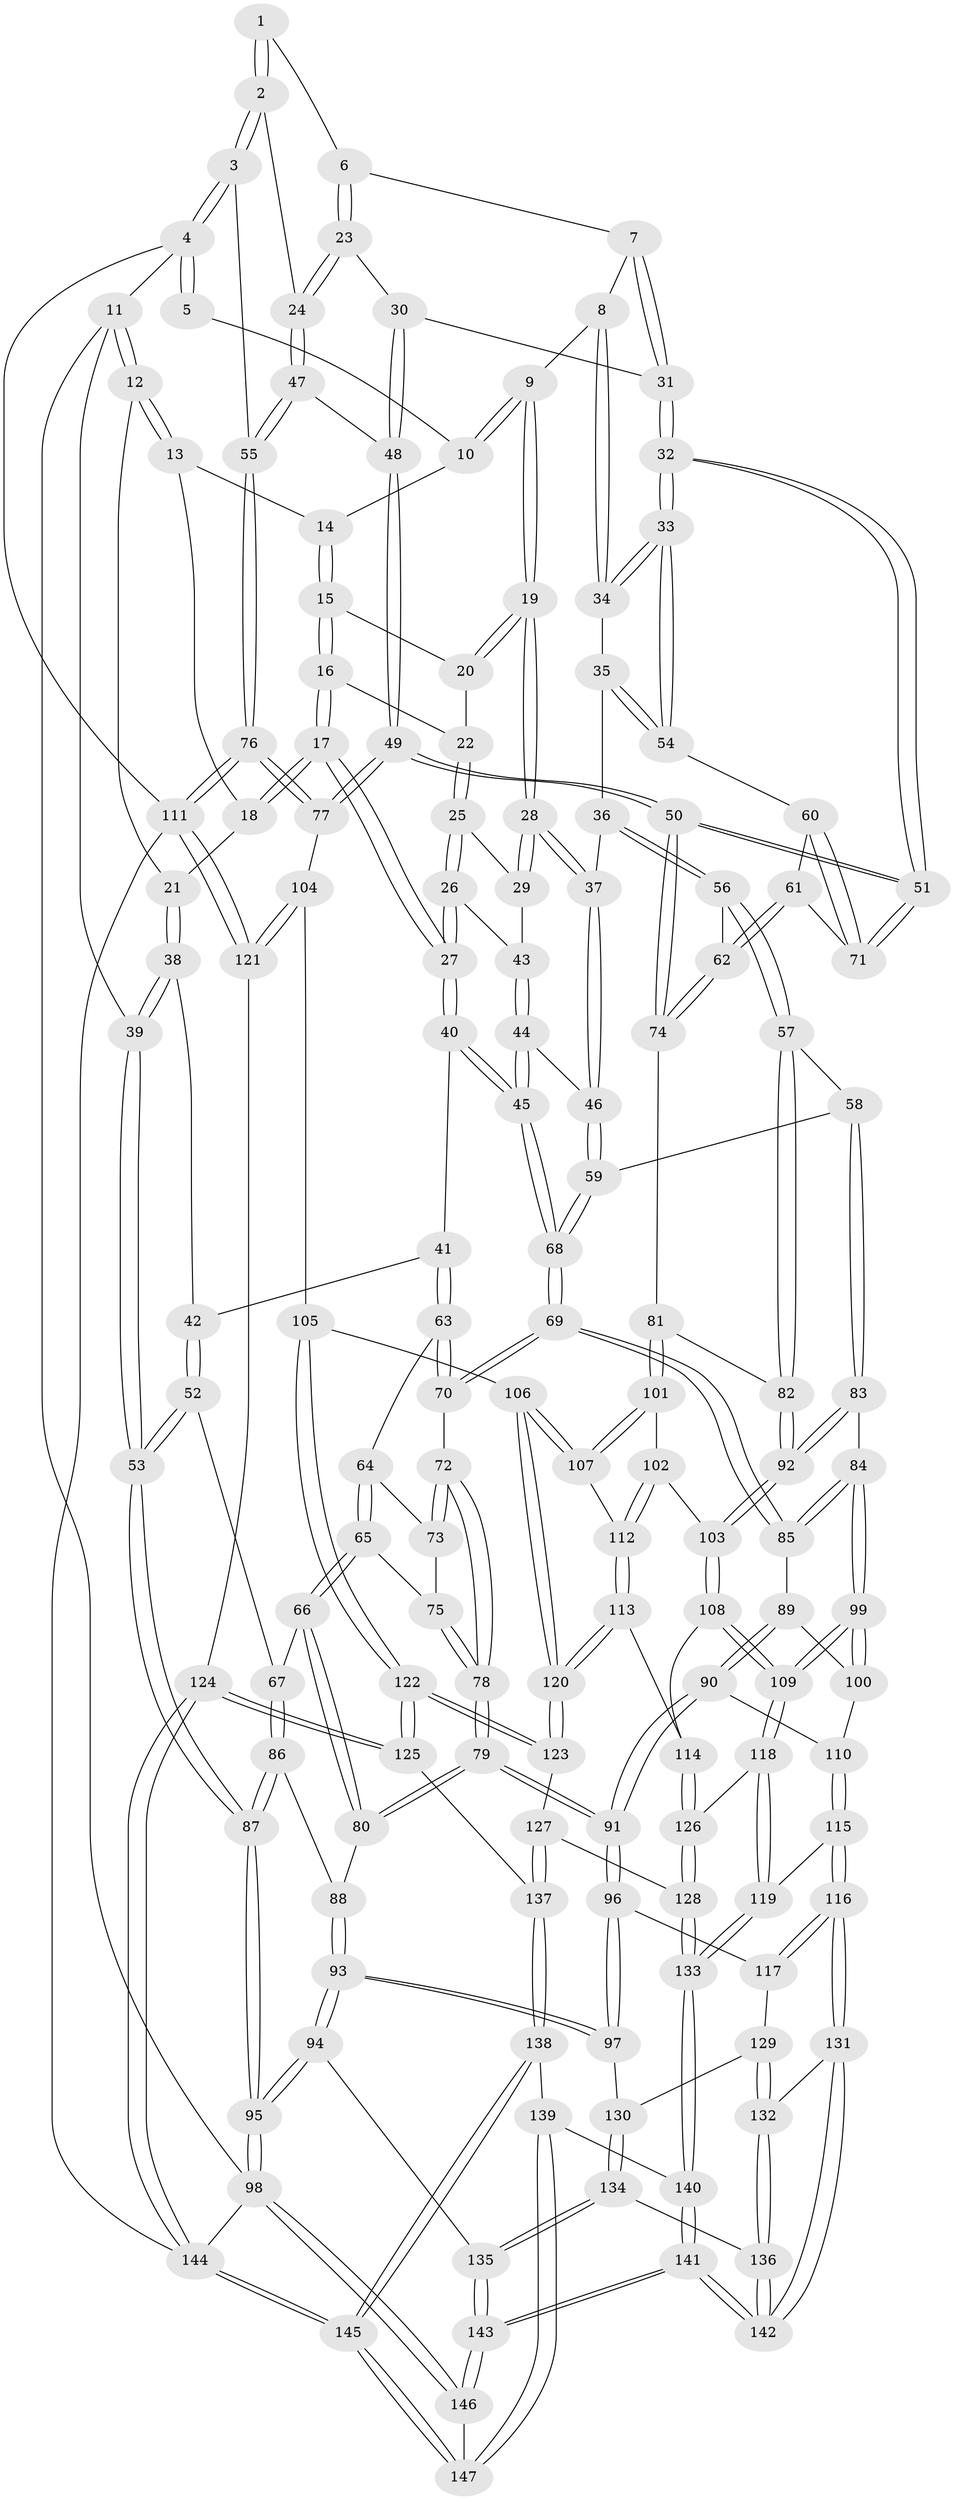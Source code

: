 // coarse degree distribution, {4: 0.2840909090909091, 5: 0.4659090909090909, 6: 0.19318181818181818, 3: 0.045454545454545456, 7: 0.011363636363636364}
// Generated by graph-tools (version 1.1) at 2025/21/03/04/25 18:21:28]
// undirected, 147 vertices, 364 edges
graph export_dot {
graph [start="1"]
  node [color=gray90,style=filled];
  1 [pos="+0.8253327411533911+0.028447444878954866"];
  2 [pos="+1+0.09019485525810432"];
  3 [pos="+1+0"];
  4 [pos="+1+0"];
  5 [pos="+0.6988642147652933+0"];
  6 [pos="+0.8258237192996649+0.10351566083991227"];
  7 [pos="+0.7763314049814402+0.13227191393468632"];
  8 [pos="+0.7262620139943012+0.1230350235547706"];
  9 [pos="+0.6501292543027298+0.07854908685030021"];
  10 [pos="+0.6477909947226624+0"];
  11 [pos="+0+0"];
  12 [pos="+0+0"];
  13 [pos="+0.3107730156503919+0"];
  14 [pos="+0.38256524913160694+0"];
  15 [pos="+0.4250639363053464+0.04209682252485096"];
  16 [pos="+0.3931238695630692+0.130277604209518"];
  17 [pos="+0.3107615863859539+0.1947513003702065"];
  18 [pos="+0.2691959496328182+0.015284269265628538"];
  19 [pos="+0.5938657481692616+0.1503471499306622"];
  20 [pos="+0.4943505783731045+0.10220867067792964"];
  21 [pos="+0.1606943999534464+0.138699762025209"];
  22 [pos="+0.44700104856597506+0.16476625596413239"];
  23 [pos="+0.9735383833417932+0.14043914363825144"];
  24 [pos="+1+0.11985403740547561"];
  25 [pos="+0.44902492487694784+0.16744234230326183"];
  26 [pos="+0.40067512477553896+0.2204578468727427"];
  27 [pos="+0.3014633363347287+0.21821686264513132"];
  28 [pos="+0.5850933555877726+0.18419148516268005"];
  29 [pos="+0.46400506493634663+0.18065629627148633"];
  30 [pos="+0.8724357041585201+0.22231087110460726"];
  31 [pos="+0.8194070082885386+0.2268054902890432"];
  32 [pos="+0.7662694323694017+0.2886477660983195"];
  33 [pos="+0.7586219725913894+0.2856291009605038"];
  34 [pos="+0.7273468548426637+0.21007298604030009"];
  35 [pos="+0.5973635715373993+0.22916150636635324"];
  36 [pos="+0.5893725551604697+0.2238939788639877"];
  37 [pos="+0.5873000587503365+0.2218954806262252"];
  38 [pos="+0.1610086327893477+0.14978367655134894"];
  39 [pos="+0+0.1768814899500416"];
  40 [pos="+0.30092435296896825+0.21893105866571078"];
  41 [pos="+0.27385942568710203+0.22888173435178444"];
  42 [pos="+0.19066650273359664+0.2075978862381623"];
  43 [pos="+0.44327119147824595+0.22948979793544655"];
  44 [pos="+0.468770145766035+0.2675428484074128"];
  45 [pos="+0.3798280083652519+0.3100235558339619"];
  46 [pos="+0.5171380506254073+0.2804238060274671"];
  47 [pos="+0.9193551725743028+0.3423094296474808"];
  48 [pos="+0.910728571785665+0.34651270682584423"];
  49 [pos="+0.8355208190407135+0.44410510055870767"];
  50 [pos="+0.8296662701614177+0.43901979320896556"];
  51 [pos="+0.813954536355165+0.4126819870915016"];
  52 [pos="+0.052261157306136806+0.31750077232646207"];
  53 [pos="+0+0.20499941335696426"];
  54 [pos="+0.664340572384328+0.28427524933473314"];
  55 [pos="+1+0.3466801377116387"];
  56 [pos="+0.5950073652782997+0.39391069016522584"];
  57 [pos="+0.5670543395796834+0.4104899484273511"];
  58 [pos="+0.5364630670383413+0.39567406623782914"];
  59 [pos="+0.5036026132262951+0.3704042454086597"];
  60 [pos="+0.6625443180569885+0.29691578664159335"];
  61 [pos="+0.6477283262695019+0.3605736134080654"];
  62 [pos="+0.6273523799990164+0.38691617147496765"];
  63 [pos="+0.2627627672305885+0.277441268139006"];
  64 [pos="+0.24806078573415846+0.2932166646873118"];
  65 [pos="+0.139037828663359+0.3698970895937911"];
  66 [pos="+0.08838180055881101+0.35964648189355125"];
  67 [pos="+0.07760280479526173+0.3535543918328479"];
  68 [pos="+0.39779996261697187+0.4004654389815509"];
  69 [pos="+0.3805918898144956+0.42772498265519215"];
  70 [pos="+0.2880202094667326+0.40585639408654794"];
  71 [pos="+0.712532533670521+0.37365283193145227"];
  72 [pos="+0.28685633659980647+0.4063462739731997"];
  73 [pos="+0.2116550548316927+0.3783699045495411"];
  74 [pos="+0.6851151092418031+0.4352371644266234"];
  75 [pos="+0.16197044329884783+0.3823611450215958"];
  76 [pos="+1+0.5949297828995554"];
  77 [pos="+0.8447910255589643+0.47314174326878755"];
  78 [pos="+0.21709733890317992+0.4788364381890225"];
  79 [pos="+0.20104795560210464+0.5374828177734238"];
  80 [pos="+0.13464495953809738+0.47345471415814594"];
  81 [pos="+0.6143600972769089+0.5109694070692559"];
  82 [pos="+0.5786690714516896+0.48392436771249264"];
  83 [pos="+0.4590094466799164+0.5142824883787832"];
  84 [pos="+0.4569903102224241+0.5138699772039848"];
  85 [pos="+0.38180325930447856+0.4355290544183756"];
  86 [pos="+0.05473061545674315+0.4321341195959302"];
  87 [pos="+0+0.6162847269357014"];
  88 [pos="+0.06135003369732622+0.49422584618890875"];
  89 [pos="+0.34555795290900315+0.4951420751988523"];
  90 [pos="+0.2955493503191969+0.5422805157629251"];
  91 [pos="+0.20218740895039294+0.5474337229958454"];
  92 [pos="+0.49064374897948415+0.5277726174315188"];
  93 [pos="+0.021958929491631172+0.6397577370937011"];
  94 [pos="+0+0.6984930448884442"];
  95 [pos="+0+0.7069208785410754"];
  96 [pos="+0.17687093338740006+0.5910855836420045"];
  97 [pos="+0.09122815649149899+0.6335226921429327"];
  98 [pos="+0+1"];
  99 [pos="+0.4105620328045494+0.5813255579514202"];
  100 [pos="+0.38482296983507647+0.5676067786220829"];
  101 [pos="+0.6198752864572656+0.5212608924983474"];
  102 [pos="+0.5239691514665995+0.5713834826564286"];
  103 [pos="+0.501239809616828+0.5567382152941031"];
  104 [pos="+0.7947436649318341+0.5508237449631418"];
  105 [pos="+0.725042564474182+0.5798020753808594"];
  106 [pos="+0.647436271899833+0.5545724864874032"];
  107 [pos="+0.6316909843636807+0.5409422758867096"];
  108 [pos="+0.48614116201556884+0.6022125285460981"];
  109 [pos="+0.4098003820369962+0.6562199324686865"];
  110 [pos="+0.32234384577584+0.5764586225350065"];
  111 [pos="+1+0.703124278759143"];
  112 [pos="+0.5484626408973349+0.5907316644625208"];
  113 [pos="+0.5581716983712236+0.6570101216037573"];
  114 [pos="+0.5439165948093317+0.6611745660614438"];
  115 [pos="+0.35558325634619875+0.6857761915709012"];
  116 [pos="+0.3375089479927797+0.6950880913586138"];
  117 [pos="+0.2519748578979734+0.6578351198346473"];
  118 [pos="+0.4040282598221024+0.6713203256273739"];
  119 [pos="+0.39410930529414767+0.6820204667627988"];
  120 [pos="+0.5766655484246349+0.6616546395573976"];
  121 [pos="+0.8889752759113344+0.8039720661317401"];
  122 [pos="+0.6718645388352501+0.7264385253468392"];
  123 [pos="+0.589488880544614+0.6735072525896288"];
  124 [pos="+0.8726614893660176+0.8181912008940765"];
  125 [pos="+0.6906203256292213+0.7964185629400661"];
  126 [pos="+0.5328712593943098+0.6690060867536811"];
  127 [pos="+0.5452557172016311+0.7525473261909146"];
  128 [pos="+0.5142652269604165+0.7413616891567225"];
  129 [pos="+0.22104187081621318+0.7219323416133996"];
  130 [pos="+0.15601093616796916+0.7188579967203741"];
  131 [pos="+0.32710306735319356+0.7194303463389982"];
  132 [pos="+0.23689572057683053+0.7605080879548499"];
  133 [pos="+0.45608840630662606+0.7697074611254744"];
  134 [pos="+0.17851407482878343+0.7844260539415427"];
  135 [pos="+0.13049730409179094+0.8544657532152347"];
  136 [pos="+0.2245418916530291+0.7790535041104806"];
  137 [pos="+0.6465545827910735+0.8328013256527109"];
  138 [pos="+0.6196863997181612+0.8701376112142352"];
  139 [pos="+0.5948596875996454+0.8755741044684218"];
  140 [pos="+0.45634744701629776+0.8400455408954515"];
  141 [pos="+0.331837950304619+0.9339054252697772"];
  142 [pos="+0.3252573477825323+0.9074580533905728"];
  143 [pos="+0.25655145189489426+1"];
  144 [pos="+0.8384023651677801+1"];
  145 [pos="+0.7705359825165291+1"];
  146 [pos="+0.25446033628636244+1"];
  147 [pos="+0.37284335447621203+1"];
  1 -- 2;
  1 -- 2;
  1 -- 6;
  2 -- 3;
  2 -- 3;
  2 -- 24;
  3 -- 4;
  3 -- 4;
  3 -- 55;
  4 -- 5;
  4 -- 5;
  4 -- 11;
  4 -- 111;
  5 -- 10;
  6 -- 7;
  6 -- 23;
  6 -- 23;
  7 -- 8;
  7 -- 31;
  7 -- 31;
  8 -- 9;
  8 -- 34;
  8 -- 34;
  9 -- 10;
  9 -- 10;
  9 -- 19;
  9 -- 19;
  10 -- 14;
  11 -- 12;
  11 -- 12;
  11 -- 39;
  11 -- 98;
  12 -- 13;
  12 -- 13;
  12 -- 21;
  13 -- 14;
  13 -- 18;
  14 -- 15;
  14 -- 15;
  15 -- 16;
  15 -- 16;
  15 -- 20;
  16 -- 17;
  16 -- 17;
  16 -- 22;
  17 -- 18;
  17 -- 18;
  17 -- 27;
  17 -- 27;
  18 -- 21;
  19 -- 20;
  19 -- 20;
  19 -- 28;
  19 -- 28;
  20 -- 22;
  21 -- 38;
  21 -- 38;
  22 -- 25;
  22 -- 25;
  23 -- 24;
  23 -- 24;
  23 -- 30;
  24 -- 47;
  24 -- 47;
  25 -- 26;
  25 -- 26;
  25 -- 29;
  26 -- 27;
  26 -- 27;
  26 -- 43;
  27 -- 40;
  27 -- 40;
  28 -- 29;
  28 -- 29;
  28 -- 37;
  28 -- 37;
  29 -- 43;
  30 -- 31;
  30 -- 48;
  30 -- 48;
  31 -- 32;
  31 -- 32;
  32 -- 33;
  32 -- 33;
  32 -- 51;
  32 -- 51;
  33 -- 34;
  33 -- 34;
  33 -- 54;
  33 -- 54;
  34 -- 35;
  35 -- 36;
  35 -- 54;
  35 -- 54;
  36 -- 37;
  36 -- 56;
  36 -- 56;
  37 -- 46;
  37 -- 46;
  38 -- 39;
  38 -- 39;
  38 -- 42;
  39 -- 53;
  39 -- 53;
  40 -- 41;
  40 -- 45;
  40 -- 45;
  41 -- 42;
  41 -- 63;
  41 -- 63;
  42 -- 52;
  42 -- 52;
  43 -- 44;
  43 -- 44;
  44 -- 45;
  44 -- 45;
  44 -- 46;
  45 -- 68;
  45 -- 68;
  46 -- 59;
  46 -- 59;
  47 -- 48;
  47 -- 55;
  47 -- 55;
  48 -- 49;
  48 -- 49;
  49 -- 50;
  49 -- 50;
  49 -- 77;
  49 -- 77;
  50 -- 51;
  50 -- 51;
  50 -- 74;
  50 -- 74;
  51 -- 71;
  51 -- 71;
  52 -- 53;
  52 -- 53;
  52 -- 67;
  53 -- 87;
  53 -- 87;
  54 -- 60;
  55 -- 76;
  55 -- 76;
  56 -- 57;
  56 -- 57;
  56 -- 62;
  57 -- 58;
  57 -- 82;
  57 -- 82;
  58 -- 59;
  58 -- 83;
  58 -- 83;
  59 -- 68;
  59 -- 68;
  60 -- 61;
  60 -- 71;
  60 -- 71;
  61 -- 62;
  61 -- 62;
  61 -- 71;
  62 -- 74;
  62 -- 74;
  63 -- 64;
  63 -- 70;
  63 -- 70;
  64 -- 65;
  64 -- 65;
  64 -- 73;
  65 -- 66;
  65 -- 66;
  65 -- 75;
  66 -- 67;
  66 -- 80;
  66 -- 80;
  67 -- 86;
  67 -- 86;
  68 -- 69;
  68 -- 69;
  69 -- 70;
  69 -- 70;
  69 -- 85;
  69 -- 85;
  70 -- 72;
  72 -- 73;
  72 -- 73;
  72 -- 78;
  72 -- 78;
  73 -- 75;
  74 -- 81;
  75 -- 78;
  75 -- 78;
  76 -- 77;
  76 -- 77;
  76 -- 111;
  76 -- 111;
  77 -- 104;
  78 -- 79;
  78 -- 79;
  79 -- 80;
  79 -- 80;
  79 -- 91;
  79 -- 91;
  80 -- 88;
  81 -- 82;
  81 -- 101;
  81 -- 101;
  82 -- 92;
  82 -- 92;
  83 -- 84;
  83 -- 92;
  83 -- 92;
  84 -- 85;
  84 -- 85;
  84 -- 99;
  84 -- 99;
  85 -- 89;
  86 -- 87;
  86 -- 87;
  86 -- 88;
  87 -- 95;
  87 -- 95;
  88 -- 93;
  88 -- 93;
  89 -- 90;
  89 -- 90;
  89 -- 100;
  90 -- 91;
  90 -- 91;
  90 -- 110;
  91 -- 96;
  91 -- 96;
  92 -- 103;
  92 -- 103;
  93 -- 94;
  93 -- 94;
  93 -- 97;
  93 -- 97;
  94 -- 95;
  94 -- 95;
  94 -- 135;
  95 -- 98;
  95 -- 98;
  96 -- 97;
  96 -- 97;
  96 -- 117;
  97 -- 130;
  98 -- 146;
  98 -- 146;
  98 -- 144;
  99 -- 100;
  99 -- 100;
  99 -- 109;
  99 -- 109;
  100 -- 110;
  101 -- 102;
  101 -- 107;
  101 -- 107;
  102 -- 103;
  102 -- 112;
  102 -- 112;
  103 -- 108;
  103 -- 108;
  104 -- 105;
  104 -- 121;
  104 -- 121;
  105 -- 106;
  105 -- 122;
  105 -- 122;
  106 -- 107;
  106 -- 107;
  106 -- 120;
  106 -- 120;
  107 -- 112;
  108 -- 109;
  108 -- 109;
  108 -- 114;
  109 -- 118;
  109 -- 118;
  110 -- 115;
  110 -- 115;
  111 -- 121;
  111 -- 121;
  111 -- 144;
  112 -- 113;
  112 -- 113;
  113 -- 114;
  113 -- 120;
  113 -- 120;
  114 -- 126;
  114 -- 126;
  115 -- 116;
  115 -- 116;
  115 -- 119;
  116 -- 117;
  116 -- 117;
  116 -- 131;
  116 -- 131;
  117 -- 129;
  118 -- 119;
  118 -- 119;
  118 -- 126;
  119 -- 133;
  119 -- 133;
  120 -- 123;
  120 -- 123;
  121 -- 124;
  122 -- 123;
  122 -- 123;
  122 -- 125;
  122 -- 125;
  123 -- 127;
  124 -- 125;
  124 -- 125;
  124 -- 144;
  124 -- 144;
  125 -- 137;
  126 -- 128;
  126 -- 128;
  127 -- 128;
  127 -- 137;
  127 -- 137;
  128 -- 133;
  128 -- 133;
  129 -- 130;
  129 -- 132;
  129 -- 132;
  130 -- 134;
  130 -- 134;
  131 -- 132;
  131 -- 142;
  131 -- 142;
  132 -- 136;
  132 -- 136;
  133 -- 140;
  133 -- 140;
  134 -- 135;
  134 -- 135;
  134 -- 136;
  135 -- 143;
  135 -- 143;
  136 -- 142;
  136 -- 142;
  137 -- 138;
  137 -- 138;
  138 -- 139;
  138 -- 145;
  138 -- 145;
  139 -- 140;
  139 -- 147;
  139 -- 147;
  140 -- 141;
  140 -- 141;
  141 -- 142;
  141 -- 142;
  141 -- 143;
  141 -- 143;
  143 -- 146;
  143 -- 146;
  144 -- 145;
  144 -- 145;
  145 -- 147;
  145 -- 147;
  146 -- 147;
}
